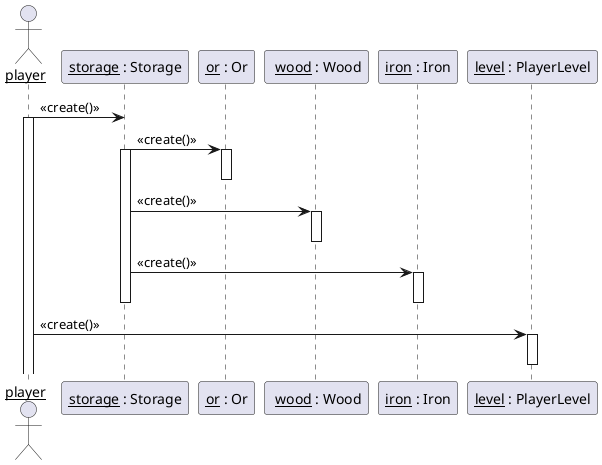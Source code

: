 @startuml
'https://plantuml.com/sequence-diagram

actor __player__

__player__ -> "__storage__ : Storage" : <<create()>>
activate __player__

"__storage__ : Storage" -> "__or__ : Or": <<create()>>
activate "__storage__ : Storage"
activate "__or__ : Or"
deactivate "__or__ : Or"
"__storage__ : Storage" ->" __wood__ : Wood" : <<create()>>
activate " __wood__ : Wood"
deactivate " __wood__ : Wood"
"__storage__ : Storage" -> "__iron__ : Iron" : <<create()>>
activate "__iron__ : Iron"
deactivate "__iron__ : Iron"
deactivate "__storage__ : Storage"



__player__ -> "__level__ : PlayerLevel" : <<create()>>
activate "__level__ : PlayerLevel"
deactivate "__level__ : PlayerLevel"

@enduml